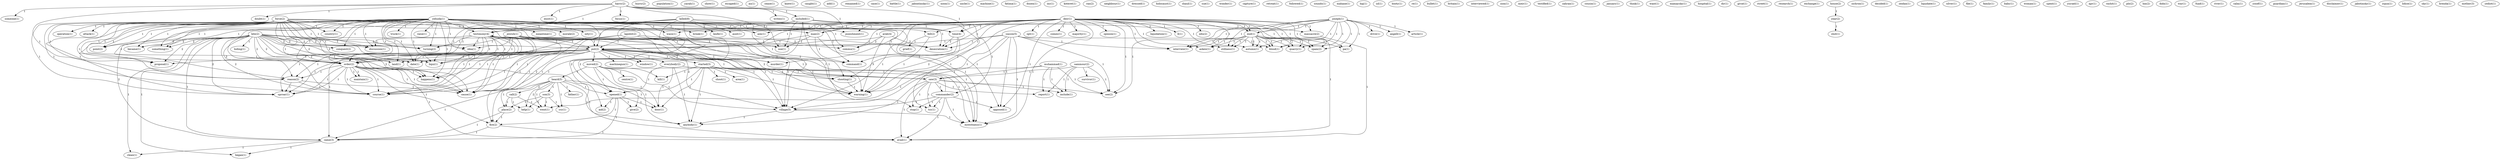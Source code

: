digraph G {
  harry [ label="harry(2)" ];
  someone [ label="someone(1)" ];
  included [ label="included(1)" ];
  doubt [ label="doubt(1)" ];
  man [ label="man(2)" ];
  reason [ label="reason(2)" ];
  exist [ label="exist(1)" ];
  testimony [ label="testimony(4)" ];
  focus [ label="focus(1)" ];
  time [ label="time(4)" ];
  use [ label="use(1)" ];
  writes [ label="writes(1)" ];
  hurry [ label="hurry(2)" ];
  population [ label="population(1)" ];
  yarah [ label="yarah(1)" ];
  show [ label="show(1)" ];
  put [ label="put(1)" ];
  moved [ label="moved(2)" ];
  land [ label="land(1)" ];
  proposal [ label="proposal(1)" ];
  everybody [ label="everybody(2)" ];
  order [ label="order(1)" ];
  started [ label="started(3)" ];
  murder [ label="murder(1)" ];
  command [ label="command(1)" ];
  happens [ label="happens(1)" ];
  order [ label="order(2)" ];
  date [ label="date(1)" ];
  uproar [ label="uproar(1)" ];
  machinegun [ label="machinegun(1)" ];
  shooting [ label="shooting(1)" ];
  liqui [ label="liqui(1)" ];
  cause [ label="cause(1)" ];
  course [ label="course(1)" ];
  window [ label="window(1)" ];
  eyewitness [ label="eyewitness(1)" ];
  escaped [ label="escaped(1)" ];
  force [ label="force(2)" ];
  operation [ label="operation(1)" ];
  country [ label="country(1)" ];
  attack [ label="attack(1)" ];
  something [ label="something(1)" ];
  point [ label="point(2)" ];
  became [ label="became(1)" ];
  discussion [ label="discussion(1)" ];
  turning [ label="turning(2)" ];
  opposed [ label="opposed(1)" ];
  au [ label="au(1)" ];
  cease [ label="cease(1)" ];
  knew [ label="knew(1)" ];
  caught [ label="caught(1)" ];
  add [ label="add(1)" ];
  remained [ label="remained(1)" ];
  case [ label="case(1)" ];
  yehuda [ label="yehuda(1)" ];
  morale [ label="morale(2)" ];
  nity [ label="nity(1)" ];
  truck [ label="truck(1)" ];
  raise [ label="raise(1)" ];
  punishment [ label="punishment(1)" ];
  wasn [ label="wasn(1)" ];
  break [ label="break(1)" ];
  aim [ label="aim(1)" ];
  conquest [ label="conquest(2)" ];
  fell [ label="fell(2)" ];
  meantime [ label="meantime(1)" ];
  idea [ label="idea(1)" ];
  commu [ label="commu(1)" ];
  put [ label="put(2)" ];
  village [ label="village(5)" ];
  desecration [ label="desecration(1)" ];
  warning [ label="warning(1)" ];
  battle [ label="battle(1)" ];
  fire [ label="fire(2)" ];
  massacre [ label="massacre(2)" ];
  commander [ label="commander(2)" ];
  avail [ label="avail(1)" ];
  stop [ label="stop(1)" ];
  try [ label="try(1)" ];
  jabontinsky [ label="jabontinsky(1)" ];
  noon [ label="noon(1)" ];
  heard [ label="heard(5)" ];
  opened [ label="opened(1)" ];
  door [ label="door(1)" ];
  saw [ label="saw(3)" ];
  kill [ label="kill(1)" ];
  centre [ label="centre(1)" ];
  anybody [ label="anybody(1)" ];
  joseph [ label="joseph(1)" ];
  article [ label="article(1)" ];
  drive [ label="drive(1)" ];
  end [ label="end(1)" ];
  pa [ label="pa(1)" ];
  end [ label="end(1)" ];
  angell [ label="angell(1)" ];
  stillness [ label="stillness(1)" ];
  spam [ label="spam(2)" ];
  autumn [ label="autumn(1)" ];
  quarry [ label="quarry(1)" ];
  interview [ label="interview(1)" ];
  blood [ label="blood(1)" ];
  see [ label="see(2)" ];
  help [ label="help(1)" ];
  uncle [ label="uncle(1)" ];
  lehi [ label="lehi(2)" ];
  hiding [ label="hiding(1)" ];
  came [ label="came(3)" ];
  clean [ label="clean(1)" ];
  began [ label="began(1)" ];
  machine [ label="machine(1)" ];
  fatima [ label="fatima(1)" ];
  call [ label="call(2)" ];
  father [ label="father(1)" ];
  son [ label="son(3)" ];
  place [ label="place(2)" ];
  cry [ label="cry(1)" ];
  help [ label="help(1)" ];
  went [ label="went(1)" ];
  dozen [ label="dozen(1)" ];
  inc [ label="inc(1)" ];
  maintain [ label="maintain(1)" ];
  koteret [ label="koteret(1)" ];
  killed [ label="killed(8)" ];
  aid [ label="aid(2)" ];
  give [ label="give(2)" ];
  aunt [ label="aunt(1)" ];
  knife [ label="knife(1)" ];
  ran [ label="ran(2)" ];
  neighbour [ label="neighbour(1)" ];
  dressed [ label="dressed(1)" ];
  area [ label="area(1)" ];
  shoot [ label="shoot(1)" ];
  holocaust [ label="holocaust(1)" ];
  shaul [ label="shaul(1)" ];
  deir [ label="deir(1)" ];
  edu [ label="edu(2)" ];
  opt [ label="opt(1)" ];
  comes [ label="comes(1)" ];
  majority [ label="majority(1)" ];
  opinion [ label="opinion(1)" ];
  askew [ label="askew(1)" ];
  liquidation [ label="liquidation(1)" ];
  ll [ label="ll(1)" ];
  sue [ label="sue(1)" ];
  wonder [ label="wonder(1)" ];
  capture [ label="capture(1)" ];
  retreat [ label="retreat(1)" ];
  followed [ label="followed(1)" ];
  sounds [ label="sounds(1)" ];
  mahane [ label="mahane(1)" ];
  haj [ label="haj(1)" ];
  izl [ label="izl(1)" ];
  booty [ label="booty(1)" ];
  re [ label="re(1)" ];
  bullet [ label="bullet(1)" ];
  britain [ label="britain(1)" ];
  interviewed [ label="interviewed(1)" ];
  zion [ label="zion(1)" ];
  muhammad [ label="muhammad(1)" ];
  report [ label="report(1)" ];
  include [ label="include(1)" ];
  meir [ label="meir(1)" ];
  testified [ label="testified(1)" ];
  grief [ label="grief(1)" ];
  zahran [ label="zahran(1)" ];
  cousin [ label="cousin(1)" ];
  january [ label="january(1)" ];
  think [ label="think(1)" ];
  want [ label="want(1)" ];
  mamaysky [ label="mamaysky(1)" ];
  hospital [ label="hospital(1)" ];
  dir [ label="dir(1)" ];
  givat [ label="givat(1)" ];
  street [ label="street(1)" ];
  research [ label="research(1)" ];
  exchange [ label="exchange(1)" ];
  arab [ label="arab(4)" ];
  house [ label="house(2)" ];
  year [ label="year(2)" ];
  zichron [ label="zichron(1)" ];
  decided [ label="decided(1)" ];
  jewish [ label="jewish(1)" ];
  zeidan [ label="zeidan(1)" ];
  sammour [ label="sammour(2)" ];
  survivor [ label="survivor(1)" ];
  liquidate [ label="liquidate(1)" ];
  silver [ label="silver(1)" ];
  file [ label="file(1)" ];
  family [ label="family(1)" ];
  baby [ label="baby(1)" ];
  woman [ label="woman(1)" ];
  spent [ label="spent(1)" ];
  yisrael [ label="yisrael(1)" ];
  apr [ label="apr(1)" ];
  rashit [ label="rashit(1)" ];
  plo [ label="plo(2)" ];
  hm [ label="hm(2)" ];
  didn [ label="didn(1)" ];
  war [ label="war(1)" ];
  lapidot [ label="lapidot(2)" ];
  yassin [ label="yassin(5)" ];
  fuad [ label="fuad(1)" ];
  river [ label="river(1)" ];
  calm [ label="calm(1)" ];
  yosef [ label="yosef(1)" ];
  guardian [ label="guardian(1)" ];
  jerusalem [ label="jerusalem(1)" ];
  disclaimer [ label="disclaimer(1)" ];
  jabotinsky [ label="jabotinsky(1)" ];
  shot [ label="shot(1)" ];
  irgun [ label="irgun(1)" ];
  lidice [ label="lidice(1)" ];
  sky [ label="sky(1)" ];
  brenda [ label="brenda(1)" ];
  mother [ label="mother(3)" ];
  yediot [ label="yediot(1)" ];
  harry -> someone [ label="1" ];
  harry -> included [ label="1" ];
  harry -> doubt [ label="1" ];
  harry -> man [ label="1" ];
  harry -> reason [ label="1" ];
  harry -> exist [ label="1" ];
  harry -> testimony [ label="1" ];
  harry -> focus [ label="1" ];
  harry -> time [ label="1" ];
  harry -> use [ label="1" ];
  harry -> writes [ label="1" ];
  put -> moved [ label="1" ];
  put -> land [ label="1" ];
  put -> proposal [ label="1" ];
  put -> everybody [ label="1" ];
  put -> order [ label="1" ];
  put -> started [ label="1" ];
  put -> murder [ label="1" ];
  put -> reason [ label="1" ];
  put -> command [ label="1" ];
  put -> testimony [ label="1" ];
  put -> happens [ label="1" ];
  put -> order [ label="1" ];
  put -> date [ label="1" ];
  put -> uproar [ label="1" ];
  put -> machinegun [ label="1" ];
  put -> shooting [ label="1" ];
  put -> liqui [ label="1" ];
  put -> cause [ label="1" ];
  put -> course [ label="1" ];
  put -> window [ label="1" ];
  put -> eyewitness [ label="1" ];
  force -> operation [ label="1" ];
  force -> country [ label="1" ];
  force -> attack [ label="1" ];
  force -> land [ label="1" ];
  force -> something [ label="1" ];
  force -> proposal [ label="1" ];
  force -> order [ label="1" ];
  force -> murder [ label="1" ];
  force -> point [ label="1" ];
  force -> became [ label="1" ];
  force -> man [ label="1" ];
  force -> reason [ label="1" ];
  force -> command [ label="1" ];
  force -> discussion [ label="1" ];
  force -> happens [ label="1" ];
  force -> order [ label="1" ];
  force -> date [ label="1" ];
  force -> uproar [ label="1" ];
  force -> liqui [ label="1" ];
  force -> turning [ label="1" ];
  force -> cause [ label="1" ];
  force -> course [ label="1" ];
  force -> opposed [ label="1" ];
  force -> eyewitness [ label="1" ];
  yehuda -> country [ label="1" ];
  yehuda -> morale [ label="1" ];
  yehuda -> nity [ label="1" ];
  yehuda -> land [ label="1" ];
  yehuda -> truck [ label="1" ];
  yehuda -> something [ label="1" ];
  yehuda -> proposal [ label="1" ];
  yehuda -> order [ label="1" ];
  yehuda -> raise [ label="1" ];
  yehuda -> point [ label="1" ];
  yehuda -> punishment [ label="1" ];
  yehuda -> wasn [ label="1" ];
  yehuda -> became [ label="1" ];
  yehuda -> break [ label="1" ];
  yehuda -> aim [ label="1" ];
  yehuda -> reason [ label="1" ];
  yehuda -> conquest [ label="1" ];
  yehuda -> testimony [ label="1" ];
  yehuda -> fell [ label="1" ];
  yehuda -> discussion [ label="1" ];
  yehuda -> meantime [ label="1" ];
  yehuda -> happens [ label="1" ];
  yehuda -> order [ label="1" ];
  yehuda -> time [ label="1" ];
  yehuda -> date [ label="1" ];
  yehuda -> uproar [ label="1" ];
  yehuda -> liqui [ label="1" ];
  yehuda -> idea [ label="1" ];
  yehuda -> commu [ label="1" ];
  yehuda -> turning [ label="1" ];
  yehuda -> put [ label="1" ];
  yehuda -> cause [ label="1" ];
  yehuda -> course [ label="1" ];
  yehuda -> village [ label="1" ];
  yehuda -> desecration [ label="1" ];
  yehuda -> warning [ label="1" ];
  included -> order [ label="1" ];
  included -> fire [ label="1" ];
  included -> testimony [ label="1" ];
  included -> order [ label="1" ];
  included -> massacre [ label="1" ];
  included -> use [ label="1" ];
  included -> commander [ label="1" ];
  included -> avail [ label="1" ];
  included -> stop [ label="1" ];
  included -> try [ label="1" ];
  moved -> heard [ label="1" ];
  moved -> opened [ label="1" ];
  moved -> door [ label="1" ];
  moved -> saw [ label="1" ];
  moved -> kill [ label="1" ];
  moved -> centre [ label="1" ];
  moved -> village [ label="1" ];
  moved -> anybody [ label="1" ];
  joseph -> article [ label="1" ];
  joseph -> drive [ label="1" ];
  joseph -> end [ label="1" ];
  joseph -> pa [ label="1" ];
  joseph -> end [ label="1" ];
  joseph -> angell [ label="1" ];
  joseph -> stillness [ label="1" ];
  joseph -> spam [ label="1" ];
  joseph -> autumn [ label="1" ];
  joseph -> quarry [ label="1" ];
  joseph -> interview [ label="1" ];
  joseph -> blood [ label="1" ];
  joseph -> see [ label="1" ];
  lehi -> something [ label="2" ];
  lehi -> proposal [ label="2" ];
  lehi -> order [ label="2" ];
  lehi -> point [ label="2" ];
  lehi -> became [ label="2" ];
  lehi -> reason [ label="2" ];
  lehi -> conquest [ label="2" ];
  lehi -> discussion [ label="2" ];
  lehi -> happens [ label="2" ];
  lehi -> order [ label="2" ];
  lehi -> date [ label="2" ];
  lehi -> hiding [ label="1" ];
  lehi -> uproar [ label="2" ];
  lehi -> liqui [ label="2" ];
  lehi -> came [ label="1" ];
  lehi -> idea [ label="2" ];
  lehi -> turning [ label="2" ];
  lehi -> put [ label="2" ];
  lehi -> cause [ label="2" ];
  lehi -> course [ label="2" ];
  lehi -> village [ label="2" ];
  lehi -> clean [ label="1" ];
  lehi -> began [ label="1" ];
  heard -> call [ label="2" ];
  heard -> father [ label="1" ];
  heard -> opened [ label="1" ];
  heard -> son [ label="1" ];
  heard -> place [ label="1" ];
  heard -> door [ label="1" ];
  heard -> came [ label="1" ];
  heard -> cry [ label="1" ];
  heard -> help [ label="2" ];
  heard -> went [ label="1" ];
  heard -> anybody [ label="1" ];
  call -> place [ label="1" ];
  call -> help [ label="1" ];
  call -> went [ label="1" ];
  everybody -> opened [ label="1" ];
  everybody -> door [ label="1" ];
  everybody -> saw [ label="1" ];
  everybody -> anybody [ label="1" ];
  order -> fire [ label="1" ];
  order -> reason [ label="1" ];
  order -> happens [ label="1" ];
  order -> uproar [ label="1" ];
  order -> maintain [ label="1" ];
  order -> avail [ label="1" ];
  order -> cause [ label="1" ];
  order -> course [ label="1" ];
  killed -> opened [ label="2" ];
  killed -> aid [ label="2" ];
  killed -> give [ label="2" ];
  killed -> fire [ label="2" ];
  killed -> time [ label="1" ];
  killed -> aunt [ label="1" ];
  killed -> shooting [ label="1" ];
  killed -> knife [ label="1" ];
  killed -> came [ label="2" ];
  started -> opened [ label="1" ];
  started -> area [ label="1" ];
  started -> shoot [ label="1" ];
  started -> door [ label="1" ];
  started -> saw [ label="1" ];
  started -> shooting [ label="1" ];
  started -> kill [ label="1" ];
  started -> warning [ label="1" ];
  started -> anybody [ label="1" ];
  opened -> aid [ label="1" ];
  opened -> give [ label="1" ];
  opened -> fire [ label="1" ];
  opened -> door [ label="1" ];
  opened -> came [ label="1" ];
  deir -> edu [ label="1" ];
  deir -> murder [ label="1" ];
  deir -> opt [ label="1" ];
  deir -> punishment [ label="1" ];
  deir -> wasn [ label="1" ];
  deir -> comes [ label="1" ];
  deir -> end [ label="1" ];
  deir -> man [ label="1" ];
  deir -> break [ label="1" ];
  deir -> aim [ label="1" ];
  deir -> command [ label="1" ];
  deir -> majority [ label="1" ];
  deir -> testimony [ label="2" ];
  deir -> fell [ label="1" ];
  deir -> time [ label="1" ];
  deir -> pa [ label="1" ];
  deir -> end [ label="1" ];
  deir -> opinion [ label="1" ];
  deir -> stillness [ label="1" ];
  deir -> massacre [ label="1" ];
  deir -> spam [ label="1" ];
  deir -> autumn [ label="1" ];
  deir -> askew [ label="1" ];
  deir -> liquidation [ label="1" ];
  deir -> commu [ label="1" ];
  deir -> quarry [ label="1" ];
  deir -> ll [ label="1" ];
  deir -> interview [ label="1" ];
  deir -> put [ label="1" ];
  deir -> blood [ label="1" ];
  deir -> opposed [ label="1" ];
  deir -> village [ label="1" ];
  deir -> eyewitness [ label="1" ];
  deir -> desecration [ label="1" ];
  deir -> see [ label="1" ];
  deir -> warning [ label="1" ];
  son -> place [ label="1" ];
  son -> cry [ label="1" ];
  son -> help [ label="1" ];
  son -> went [ label="1" ];
  end -> pa [ label="1" ];
  end -> stillness [ label="1" ];
  end -> spam [ label="1" ];
  end -> autumn [ label="1" ];
  end -> askew [ label="1" ];
  end -> quarry [ label="1" ];
  end -> interview [ label="1" ];
  end -> blood [ label="1" ];
  place -> fire [ label="1" ];
  place -> came [ label="1" ];
  fire -> came [ label="1" ];
  fire -> avail [ label="1" ];
  man -> command [ label="1" ];
  man -> use [ label="1" ];
  man -> put [ label="1" ];
  man -> eyewitness [ label="1" ];
  muhammad -> saw [ label="1" ];
  muhammad -> report [ label="1" ];
  muhammad -> went [ label="1" ];
  muhammad -> include [ label="1" ];
  muhammad -> see [ label="1" ];
  reason -> uproar [ label="1" ];
  reason -> cause [ label="1" ];
  reason -> course [ label="1" ];
  testimony -> discussion [ label="1" ];
  testimony -> happens [ label="1" ];
  testimony -> order [ label="1" ];
  testimony -> date [ label="1" ];
  testimony -> uproar [ label="1" ];
  testimony -> use [ label="1" ];
  testimony -> liqui [ label="1" ];
  testimony -> idea [ label="1" ];
  testimony -> turning [ label="1" ];
  testimony -> put [ label="1" ];
  testimony -> cause [ label="1" ];
  testimony -> course [ label="1" ];
  testimony -> village [ label="1" ];
  testimony -> warning [ label="1" ];
  fell -> grief [ label="1" ];
  fell -> warning [ label="1" ];
  order -> uproar [ label="1" ];
  order -> maintain [ label="1" ];
  order -> avail [ label="1" ];
  order -> cause [ label="1" ];
  order -> course [ label="1" ];
  time -> shooting [ label="1" ];
  time -> desecration [ label="2" ];
  time -> warning [ label="2" ];
  end -> stillness [ label="1" ];
  end -> spam [ label="1" ];
  end -> autumn [ label="1" ];
  end -> askew [ label="1" ];
  end -> quarry [ label="1" ];
  end -> interview [ label="1" ];
  end -> blood [ label="1" ];
  arab -> came [ label="1" ];
  arab -> commu [ label="2" ];
  arab -> desecration [ label="2" ];
  arab -> warning [ label="3" ];
  house -> year [ label="1" ];
  massacre -> avail [ label="1" ];
  jewish -> liqui [ label="1" ];
  jewish -> idea [ label="1" ];
  jewish -> commu [ label="2" ];
  jewish -> turning [ label="1" ];
  jewish -> put [ label="1" ];
  jewish -> cause [ label="1" ];
  jewish -> course [ label="1" ];
  jewish -> village [ label="1" ];
  jewish -> desecration [ label="2" ];
  jewish -> warning [ label="2" ];
  sammour -> saw [ label="1" ];
  sammour -> survivor [ label="1" ];
  sammour -> report [ label="1" ];
  sammour -> include [ label="1" ];
  sammour -> see [ label="1" ];
  saw -> commander [ label="1" ];
  saw -> avail [ label="1" ];
  saw -> report [ label="1" ];
  saw -> stop [ label="1" ];
  saw -> include [ label="1" ];
  saw -> try [ label="1" ];
  saw -> see [ label="1" ];
  saw -> anybody [ label="1" ];
  shooting -> warning [ label="1" ];
  came -> clean [ label="1" ];
  came -> began [ label="1" ];
  commander -> avail [ label="1" ];
  commander -> put [ label="1" ];
  commander -> opposed [ label="1" ];
  commander -> village [ label="1" ];
  commander -> eyewitness [ label="1" ];
  commander -> stop [ label="1" ];
  commander -> try [ label="1" ];
  lapidot -> put [ label="1" ];
  lapidot -> cause [ label="1" ];
  lapidot -> course [ label="1" ];
  lapidot -> village [ label="1" ];
  lapidot -> desecration [ label="1" ];
  lapidot -> warning [ label="1" ];
  yassin -> interview [ label="1" ];
  yassin -> put [ label="1" ];
  yassin -> blood [ label="1" ];
  yassin -> opposed [ label="1" ];
  yassin -> village [ label="1" ];
  yassin -> eyewitness [ label="1" ];
  yassin -> desecration [ label="1" ];
  yassin -> see [ label="1" ];
  yassin -> warning [ label="1" ];
  put -> cause [ label="1" ];
  put -> course [ label="1" ];
  put -> window [ label="1" ];
  put -> eyewitness [ label="1" ];
  village -> eyewitness [ label="1" ];
  village -> anybody [ label="1" ];
  year -> shot [ label="1" ];
}
